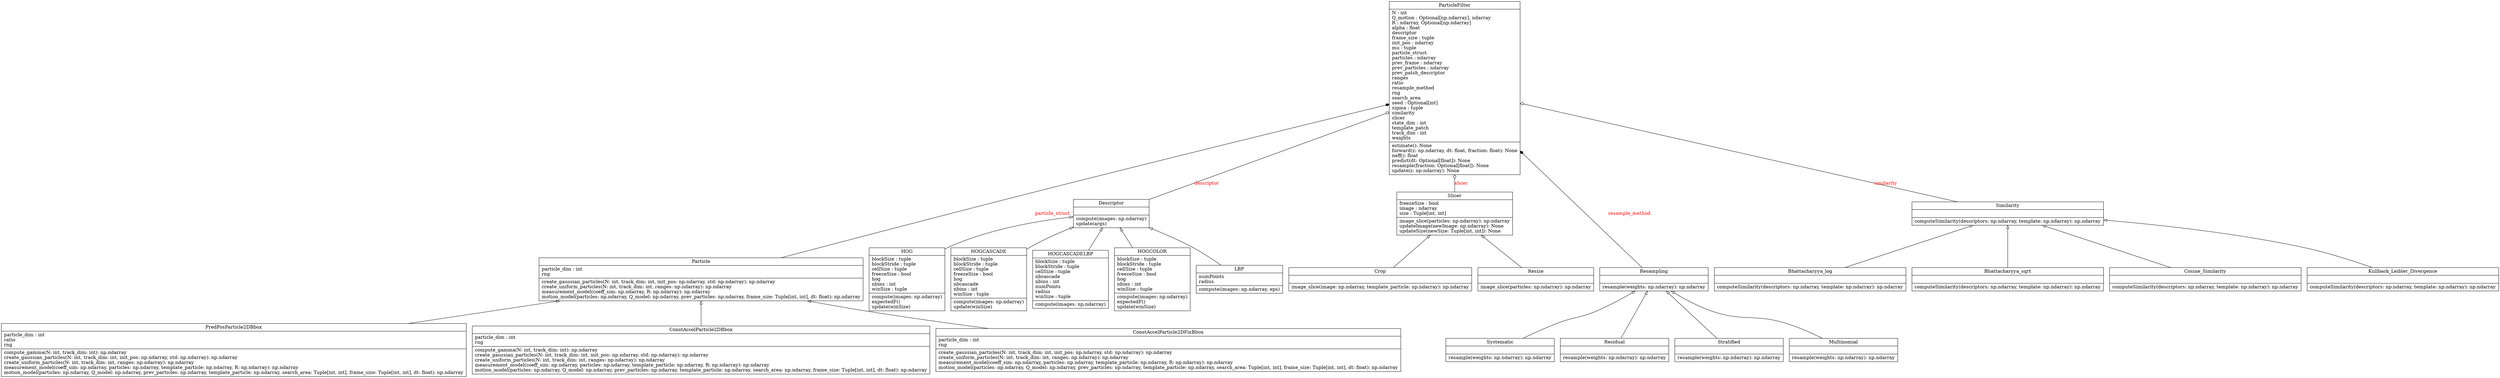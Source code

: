 digraph "particlefilter" {
rankdir=BT
charset="utf-8"
"PP2_Particle_Filter.particle_filter.ParticleFilter.ParticleFilter" [color="black", fontcolor="black", label="{ParticleFilter|N : int\lQ_motion : Optional[np.ndarray], ndarray\lR : ndarray, Optional[np.ndarray]\lalpha : float\ldescriptor\lframe_size : tuple\linit_pos : ndarray\lmu : tuple\lparticle_struct\lparticles : ndarray\lprev_frame : ndarray\lprev_particles : ndarray\lprev_patch_descriptor\lranges\lratio\lresample_method\lrng\lsearch_area\lseed : Optional[int]\lsigma : tuple\lsimilarity\lslicer\lstate_dim : int\ltemplate_patch\ltrack_dim : int\lweights\l|estimate(): None\lforward(z: np.ndarray, dt: float, fraction: float): None\lneff(): float\lpredict(dt: Optional[float]): None\lresample(fraction: Optional[float]): None\lupdate(z: np.ndarray): None\l}", shape="record", style="solid"];
"PP2_Particle_Filter.particle_filter.ParticleTemplate.Particle" [color="black", fontcolor="black", label="{Particle|particle_dim : int\lrng\l|create_gaussian_particles(N: int, track_dim: int, init_pos: np.ndarray, std: np.ndarray): np.ndarray\lcreate_uniform_particles(N: int, track_dim: int, ranges: np.ndarray): np.ndarray\lmeasurement_model(coeff_sim: np.ndarray, R: np.ndarray): np.ndarray\lmotion_model(particles: np.ndarray, Q_model: np.ndarray, prev_particles: np.ndarray, frame_size: Tuple[int, int], dt: float): np.ndarray\l}", shape="record", style="solid"];
"PP2_Particle_Filter.particle_filter.Particle.PredPosParticle2DBbox" [color="black", fontcolor="black", label="{PredPosParticle2DBbox|particle_dim : int\lratio\lrng\l|compute_gamma(N: int, track_dim: int): np.ndarray\lcreate_gaussian_particles(N: int, track_dim: int, init_pos: np.ndarray, std: np.ndarray): np.ndarray\lcreate_uniform_particles(N: int, track_dim: int, ranges: np.ndarray): np.ndarray\lmeasurement_model(coeff_sim: np.ndarray, particles: np.ndarray, template_particle: np.ndarray, R: np.ndarray): np.ndarray\lmotion_model(particles: np.ndarray, Q_model: np.ndarray, prev_particles: np.ndarray, template_particle: np.ndarray, search_area: Tuple[int, int], frame_size: Tuple[int, int], dt: float): np.ndarray\l}", shape="record", style="solid"];
"PP2_Particle_Filter.particle_filter.Particle.ConstAccelParticle2DBbox" [color="black", fontcolor="black", label="{ConstAccelParticle2DBbox|particle_dim : int\lrng\l|compute_gamma(N: int, track_dim: int): np.ndarray\lcreate_gaussian_particles(N: int, track_dim: int, init_pos: np.ndarray, std: np.ndarray): np.ndarray\lcreate_uniform_particles(N: int, track_dim: int, ranges: np.ndarray): np.ndarray\lmeasurement_model(coeff_sim: np.ndarray, particles: np.ndarray, template_particle: np.ndarray, R: np.ndarray): np.ndarray\lmotion_model(particles: np.ndarray, Q_model: np.ndarray, prev_particles: np.ndarray, template_particle: np.ndarray, search_area: np.ndarray, frame_size: Tuple[int, int], dt: float): np.ndarray\l}", shape="record", style="solid"];
"PP2_Particle_Filter.particle_filter.Particle.ConstAccelParticle2DFixBbox" [color="black", fontcolor="black", label="{ConstAccelParticle2DFixBbox|particle_dim : int\lrng\l|create_gaussian_particles(N: int, track_dim: int, init_pos: np.ndarray, std: np.ndarray): np.ndarray\lcreate_uniform_particles(N: int, track_dim: int, ranges: np.ndarray): np.ndarray\lmeasurement_model(coeff_sim: np.ndarray, particles: np.ndarray, template_particle: np.ndarray, R: np.ndarray): np.ndarray\lmotion_model(particles: np.ndarray, Q_model: np.ndarray, prev_particles: np.ndarray, template_particle: np.ndarray, search_area: Tuple[int, int], frame_size: Tuple[int, int], dt: float): np.ndarray\l}", shape="record", style="solid"];
"PP2_Particle_Filter.utils.Descriptors.Descriptor" [color="black", fontcolor="black", label="{Descriptor|\l|compute(images: np.ndarray)\lupdate(args)\l}", shape="record", style="solid"];
"PP2_Particle_Filter.utils.Descriptors.HOG" [color="black", fontcolor="black", label="{HOG|blockSize : tuple\lblockStride : tuple\lcellSize : tuple\lfreezeSize : bool\lhog\lnbins : int\lwinSize : tuple\l|compute(images: np.ndarray)\lexpectedF()\lupdate(winSize)\l}", shape="record", style="solid"];
"PP2_Particle_Filter.utils.Descriptors.HOGCASCADE" [color="black", fontcolor="black", label="{HOGCASCADE|blockSize : tuple\lblockStride : tuple\lcellSize : tuple\lfreezeSize : bool\lhog\lnbcascade\lnbins : int\lwinSize : tuple\l|compute(images: np.ndarray)\lupdate(winSize)\l}", shape="record", style="solid"];
"PP2_Particle_Filter.utils.Descriptors.HOGCASCADELBP" [color="black", fontcolor="black", label="{HOGCASCADELBP|blockSize : tuple\lblockStride : tuple\lcellSize : tuple\lnbcascade\lnbins : int\lnumPoints\lradius\lwinSize : tuple\l|compute(images: np.ndarray)\l}", shape="record", style="solid"];
"PP2_Particle_Filter.utils.Descriptors.HOGCOLOR" [color="black", fontcolor="black", label="{HOGCOLOR|blockSize : tuple\lblockStride : tuple\lcellSize : tuple\lfreezeSize : bool\lhog\lnbins : int\lwinSize : tuple\l|compute(images: np.ndarray)\lexpectedF()\lupdate(winSize)\l}", shape="record", style="solid"];
"PP2_Particle_Filter.utils.Descriptors.LBP" [color="black", fontcolor="black", label="{LBP|numPoints\lradius\l|compute(images: np.ndarray, eps)\l}", shape="record", style="solid"];
"PP2_Particle_Filter.utils.Slicer.Slicer" [color="black", fontcolor="black", label="{Slicer|freezeSize : bool\limage : ndarray\lsize : Tuple[int, int]\l|image_slice(particles: np.ndarray): np.ndarray\lupdateImage(newImage: np.ndarray): None\lupdateSize(newSize: Tuple[int, int]): None\l}", shape="record", style="solid"];
"PP2_Particle_Filter.utils.Slicer.Crop" [color="black", fontcolor="black", label="{Crop|\l|image_slice(image: np.ndarray, template_particle: np.ndarray): np.ndarray\l}", shape="record", style="solid"];
"PP2_Particle_Filter.utils.Slicer.Resize" [color="black", fontcolor="black", label="{Resize|\l|image_slice(particles: np.ndarray): np.ndarray\l}", shape="record", style="solid"];
"PP2_Particle_Filter.utils.Similarity.Bhattacharyya_log" [color="black", fontcolor="black", label="{Bhattacharyya_log|\l|computeSimilarity(descriptors: np.ndarray, template: np.ndarray): np.ndarray\l}", shape="record", style="solid"];
"PP2_Particle_Filter.utils.Similarity.Bhattacharyya_sqrt" [color="black", fontcolor="black", label="{Bhattacharyya_sqrt|\l|computeSimilarity(descriptors: np.ndarray, template: np.ndarray): np.ndarray\l}", shape="record", style="solid"];
"PP2_Particle_Filter.utils.Similarity.Cosine_Similarity" [color="black", fontcolor="black", label="{Cosine_Similarity|\l|computeSimilarity(descriptors: np.ndarray, template: np.ndarray): np.ndarray\l}", shape="record", style="solid"];
"PP2_Particle_Filter.utils.Similarity.Kullback_Leibler_Divergence" [color="black", fontcolor="black", label="{Kullback_Leibler_Divergence|\l|computeSimilarity(descriptors: np.ndarray, template: np.ndarray): np.ndarray\l}", shape="record", style="solid"];
"PP2_Particle_Filter.particle_filter.ResampleMethods.Resampling" [color="black", fontcolor="black", label="{Resampling|\l|resample(weights: np.ndarray): np.ndarray\l}", shape="record", style="solid"];
"PP2_Particle_Filter.particle_filter.ResampleMethods.Systematic" [color="black", fontcolor="black", label="{Systematic|\l|resample(weights: np.ndarray): np.ndarray\l}", shape="record", style="solid"];
"PP2_Particle_Filter.particle_filter.ResampleMethods.Residual" [color="black", fontcolor="black", label="{Residual|\l|resample(weights: np.ndarray): np.ndarray\l}", shape="record", style="solid"];
"PP2_Particle_Filter.particle_filter.ResampleMethods.Stratified" [color="black", fontcolor="black", label="{Stratified|\l|resample(weights: np.ndarray): np.ndarray\l}", shape="record", style="solid"];
"PP2_Particle_Filter.particle_filter.ResampleMethods.Multinomial" [color="black", fontcolor="black", label="{Multinomial|\l|resample(weights: np.ndarray): np.ndarray\l}", shape="record", style="solid"];
"PP2_Particle_Filter.utils.Similarity.Similarity" [color="black", fontcolor="black", label="{Similarity|\l|computeSimilarity(descriptors: np.ndarray, template: np.ndarray): np.ndarray\l}", shape="record", style="solid"];
"PP2_Particle_Filter.particle_filter.ResampleMethods.Resampling" -> "PP2_Particle_Filter.particle_filter.ParticleFilter.ParticleFilter" [arrowhead="diamond", arrowtail="none", fontcolor="red", label="resample_method", style="solid"];
"PP2_Particle_Filter.particle_filter.ParticleTemplate.Particle" -> "PP2_Particle_Filter.particle_filter.ParticleFilter.ParticleFilter" [arrowhead="diamond", arrowtail="none", fontcolor="red", label="particle_struct", style="solid"];
"PP2_Particle_Filter.utils.Descriptors.Descriptor" -> "PP2_Particle_Filter.particle_filter.ParticleFilter.ParticleFilter" [arrowhead="odiamond", arrowtail="none", fontcolor="red", label="descriptor", style="solid"];
"PP2_Particle_Filter.utils.Slicer.Slicer" -> "PP2_Particle_Filter.particle_filter.ParticleFilter.ParticleFilter" [arrowhead="odiamond", arrowtail="none", fontcolor="red", label="slicer", style="solid"];
"PP2_Particle_Filter.utils.Similarity.Similarity" -> "PP2_Particle_Filter.particle_filter.ParticleFilter.ParticleFilter" [arrowhead="odiamond", arrowtail="none", fontcolor="red", label="similarity", style="solid"];
"PP2_Particle_Filter.particle_filter.Particle.ConstAccelParticle2DBbox" -> "PP2_Particle_Filter.particle_filter.ParticleTemplate.Particle" [arrowhead="empty", arrowtail="none"];
"PP2_Particle_Filter.particle_filter.Particle.ConstAccelParticle2DFixBbox" -> "PP2_Particle_Filter.particle_filter.ParticleTemplate.Particle" [arrowhead="empty", arrowtail="none"];
"PP2_Particle_Filter.particle_filter.Particle.PredPosParticle2DBbox" -> "PP2_Particle_Filter.particle_filter.ParticleTemplate.Particle" [arrowhead="empty", arrowtail="none"];
"PP2_Particle_Filter.utils.Descriptors.HOG" -> "PP2_Particle_Filter.utils.Descriptors.Descriptor" [arrowhead="empty", arrowtail="none"];
"PP2_Particle_Filter.utils.Descriptors.HOGCASCADE" -> "PP2_Particle_Filter.utils.Descriptors.Descriptor" [arrowhead="empty", arrowtail="none"];
"PP2_Particle_Filter.utils.Descriptors.HOGCASCADELBP" -> "PP2_Particle_Filter.utils.Descriptors.Descriptor" [arrowhead="empty", arrowtail="none"];
"PP2_Particle_Filter.utils.Descriptors.HOGCOLOR" -> "PP2_Particle_Filter.utils.Descriptors.Descriptor" [arrowhead="empty", arrowtail="none"];
"PP2_Particle_Filter.utils.Descriptors.LBP" -> "PP2_Particle_Filter.utils.Descriptors.Descriptor" [arrowhead="empty", arrowtail="none"];
"PP2_Particle_Filter.utils.Slicer.Crop" -> "PP2_Particle_Filter.utils.Slicer.Slicer" [arrowhead="empty", arrowtail="none"];
"PP2_Particle_Filter.utils.Slicer.Resize" -> "PP2_Particle_Filter.utils.Slicer.Slicer" [arrowhead="empty", arrowtail="none"];
"PP2_Particle_Filter.particle_filter.ResampleMethods.Multinomial" -> "PP2_Particle_Filter.particle_filter.ResampleMethods.Resampling" [arrowhead="empty", arrowtail="none"];
"PP2_Particle_Filter.particle_filter.ResampleMethods.Residual" -> "PP2_Particle_Filter.particle_filter.ResampleMethods.Resampling" [arrowhead="empty", arrowtail="none"];
"PP2_Particle_Filter.particle_filter.ResampleMethods.Stratified" -> "PP2_Particle_Filter.particle_filter.ResampleMethods.Resampling" [arrowhead="empty", arrowtail="none"];
"PP2_Particle_Filter.particle_filter.ResampleMethods.Systematic" -> "PP2_Particle_Filter.particle_filter.ResampleMethods.Resampling" [arrowhead="empty", arrowtail="none"];
"PP2_Particle_Filter.utils.Similarity.Bhattacharyya_log" -> "PP2_Particle_Filter.utils.Similarity.Similarity" [arrowhead="empty", arrowtail="none"];
"PP2_Particle_Filter.utils.Similarity.Bhattacharyya_sqrt" -> "PP2_Particle_Filter.utils.Similarity.Similarity" [arrowhead="empty", arrowtail="none"];
"PP2_Particle_Filter.utils.Similarity.Cosine_Similarity" -> "PP2_Particle_Filter.utils.Similarity.Similarity" [arrowhead="empty", arrowtail="none"];
"PP2_Particle_Filter.utils.Similarity.Kullback_Leibler_Divergence" -> "PP2_Particle_Filter.utils.Similarity.Similarity" [arrowhead="empty", arrowtail="none"];

{
    rank = same;
    "PP2_Particle_Filter.utils.Descriptors.HOG";
    "PP2_Particle_Filter.utils.Descriptors.HOGCASCADE";
    "PP2_Particle_Filter.utils.Descriptors.HOGCASCADELBP";
    "PP2_Particle_Filter.utils.Descriptors.HOGCOLOR";
    "PP2_Particle_Filter.utils.Descriptors.LBP";
    "PP2_Particle_Filter.particle_filter.ParticleTemplate.Particle";
    "PP2_Particle_Filter.utils.Slicer.Crop";
    "PP2_Particle_Filter.utils.Slicer.Resize";
    "PP2_Particle_Filter.utils.Similarity.Bhattacharyya_log";
    "PP2_Particle_Filter.utils.Similarity.Bhattacharyya_sqrt";
    "PP2_Particle_Filter.utils.Similarity.Cosine_Similarity";
    "PP2_Particle_Filter.utils.Similarity.Kullback_Leibler_Divergence";
}
{
    rank = same;
    "PP2_Particle_Filter.particle_filter.Particle.ConstAccelParticle2DBbox";
    "PP2_Particle_Filter.particle_filter.Particle.ConstAccelParticle2DFixBbox";
    "PP2_Particle_Filter.particle_filter.Particle.PredPosParticle2DBbox";
    "PP2_Particle_Filter.particle_filter.ResampleMethods.Multinomial";
    "PP2_Particle_Filter.particle_filter.ResampleMethods.Residual";
    "PP2_Particle_Filter.particle_filter.ResampleMethods.Stratified";
    "PP2_Particle_Filter.particle_filter.ResampleMethods.Systematic";
}
}